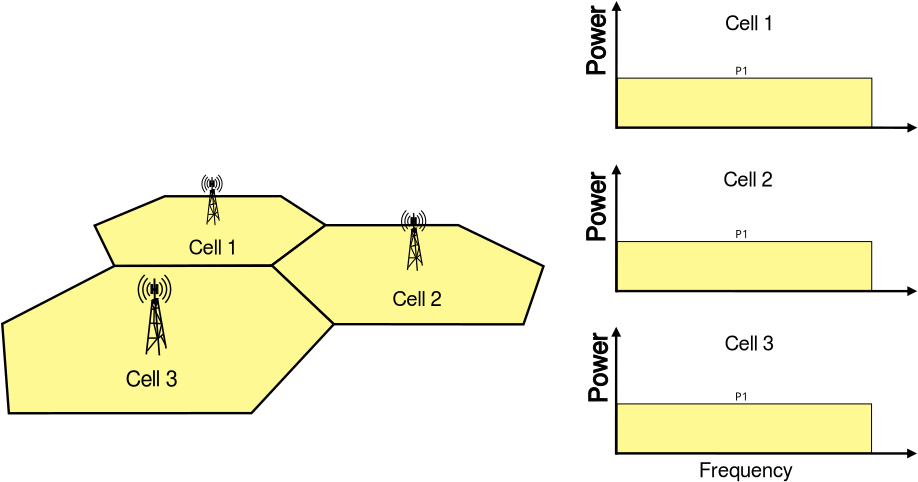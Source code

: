 <?xml version="1.0" encoding="UTF-8"?>
<dia:diagram xmlns:dia="http://www.lysator.liu.se/~alla/dia/">
  <dia:layer name="Background" visible="true" active="true">
    <dia:object type="Standard - Polygon" version="0" id="O0">
      <dia:attribute name="obj_pos">
        <dia:point val="14.871,20.615"/>
      </dia:attribute>
      <dia:attribute name="obj_bb">
        <dia:rectangle val="8.9,20.504;28.468,26.537"/>
      </dia:attribute>
      <dia:attribute name="poly_points">
        <dia:point val="14.871,20.615"/>
        <dia:point val="24.552,20.604"/>
        <dia:point val="28.293,23.025"/>
        <dia:point val="23.781,26.381"/>
        <dia:point val="10.687,26.436"/>
        <dia:point val="9.037,23.053"/>
      </dia:attribute>
      <dia:attribute name="line_width">
        <dia:real val="0.2"/>
      </dia:attribute>
      <dia:attribute name="inner_color">
        <dia:color val="#fff994"/>
      </dia:attribute>
      <dia:attribute name="show_background">
        <dia:boolean val="true"/>
      </dia:attribute>
    </dia:object>
    <dia:object type="Standard - Polygon" version="0" id="O1">
      <dia:attribute name="obj_pos">
        <dia:point val="28.264,23.024"/>
      </dia:attribute>
      <dia:attribute name="obj_bb">
        <dia:rectangle val="23.631,22.919;46.564,31.387"/>
      </dia:attribute>
      <dia:attribute name="poly_points">
        <dia:point val="28.264,23.024"/>
        <dia:point val="39.335,23.019"/>
        <dia:point val="46.44,26.442"/>
        <dia:point val="44.771,31.287"/>
        <dia:point val="28.961,31.272"/>
        <dia:point val="23.786,26.382"/>
      </dia:attribute>
      <dia:attribute name="line_width">
        <dia:real val="0.2"/>
      </dia:attribute>
      <dia:attribute name="inner_color">
        <dia:color val="#fff994"/>
      </dia:attribute>
      <dia:attribute name="show_background">
        <dia:boolean val="true"/>
      </dia:attribute>
    </dia:object>
    <dia:object type="Standard - Polygon" version="0" id="O2">
      <dia:attribute name="obj_pos">
        <dia:point val="10.697,26.413"/>
      </dia:attribute>
      <dia:attribute name="obj_bb">
        <dia:rectangle val="1.232,26.306;29.11,38.795"/>
      </dia:attribute>
      <dia:attribute name="poly_points">
        <dia:point val="10.697,26.413"/>
        <dia:point val="23.831,26.406"/>
        <dia:point val="28.969,31.275"/>
        <dia:point val="22.103,38.685"/>
        <dia:point val="1.887,38.695"/>
        <dia:point val="1.337,31.245"/>
      </dia:attribute>
      <dia:attribute name="line_width">
        <dia:real val="0.2"/>
      </dia:attribute>
      <dia:attribute name="inner_color">
        <dia:color val="#fff994"/>
      </dia:attribute>
      <dia:attribute name="show_background">
        <dia:boolean val="true"/>
      </dia:attribute>
    </dia:object>
    <dia:object type="Standard - Text" version="1" id="O3">
      <dia:attribute name="obj_pos">
        <dia:point val="11.633,36.443"/>
      </dia:attribute>
      <dia:attribute name="obj_bb">
        <dia:rectangle val="11.633,34.815;16.108,36.805"/>
      </dia:attribute>
      <dia:attribute name="text">
        <dia:composite type="text">
          <dia:attribute name="string">
            <dia:string>#Cell 3#</dia:string>
          </dia:attribute>
          <dia:attribute name="font">
            <dia:font family="FreeSans" style="0" name="Courier"/>
          </dia:attribute>
          <dia:attribute name="height">
            <dia:real val="2.258"/>
          </dia:attribute>
          <dia:attribute name="pos">
            <dia:point val="11.633,36.443"/>
          </dia:attribute>
          <dia:attribute name="color">
            <dia:color val="#000000"/>
          </dia:attribute>
          <dia:attribute name="alignment">
            <dia:enum val="0"/>
          </dia:attribute>
        </dia:composite>
      </dia:attribute>
      <dia:attribute name="valign">
        <dia:enum val="3"/>
      </dia:attribute>
    </dia:object>
    <dia:object type="Standard - Text" version="1" id="O4">
      <dia:attribute name="obj_pos">
        <dia:point val="16.872,25.473"/>
      </dia:attribute>
      <dia:attribute name="obj_bb">
        <dia:rectangle val="16.872,23.948;21.064,25.813"/>
      </dia:attribute>
      <dia:attribute name="text">
        <dia:composite type="text">
          <dia:attribute name="string">
            <dia:string>#Cell 1#</dia:string>
          </dia:attribute>
          <dia:attribute name="font">
            <dia:font family="FreeSans" style="0" name="Courier"/>
          </dia:attribute>
          <dia:attribute name="height">
            <dia:real val="2.117"/>
          </dia:attribute>
          <dia:attribute name="pos">
            <dia:point val="16.872,25.473"/>
          </dia:attribute>
          <dia:attribute name="color">
            <dia:color val="#000000"/>
          </dia:attribute>
          <dia:attribute name="alignment">
            <dia:enum val="0"/>
          </dia:attribute>
        </dia:composite>
      </dia:attribute>
      <dia:attribute name="valign">
        <dia:enum val="3"/>
      </dia:attribute>
    </dia:object>
    <dia:object type="Standard - Text" version="1" id="O5">
      <dia:attribute name="obj_pos">
        <dia:point val="33.863,29.766"/>
      </dia:attribute>
      <dia:attribute name="obj_bb">
        <dia:rectangle val="33.863,28.241;38.056,30.106"/>
      </dia:attribute>
      <dia:attribute name="text">
        <dia:composite type="text">
          <dia:attribute name="string">
            <dia:string>#Cell 2#</dia:string>
          </dia:attribute>
          <dia:attribute name="font">
            <dia:font family="FreeSans" style="0" name="Courier"/>
          </dia:attribute>
          <dia:attribute name="height">
            <dia:real val="2.117"/>
          </dia:attribute>
          <dia:attribute name="pos">
            <dia:point val="33.863,29.766"/>
          </dia:attribute>
          <dia:attribute name="color">
            <dia:color val="#000000"/>
          </dia:attribute>
          <dia:attribute name="alignment">
            <dia:enum val="0"/>
          </dia:attribute>
        </dia:composite>
      </dia:attribute>
      <dia:attribute name="valign">
        <dia:enum val="3"/>
      </dia:attribute>
    </dia:object>
    <dia:object type="Standard - Text" version="1" id="O6">
      <dia:attribute name="obj_pos">
        <dia:point val="61.578,6.77"/>
      </dia:attribute>
      <dia:attribute name="obj_bb">
        <dia:rectangle val="61.578,5.245;65.771,7.11"/>
      </dia:attribute>
      <dia:attribute name="text">
        <dia:composite type="text">
          <dia:attribute name="string">
            <dia:string>#Cell 1#</dia:string>
          </dia:attribute>
          <dia:attribute name="font">
            <dia:font family="FreeSans" style="0" name="Courier"/>
          </dia:attribute>
          <dia:attribute name="height">
            <dia:real val="2.117"/>
          </dia:attribute>
          <dia:attribute name="pos">
            <dia:point val="61.578,6.77"/>
          </dia:attribute>
          <dia:attribute name="color">
            <dia:color val="#000000"/>
          </dia:attribute>
          <dia:attribute name="alignment">
            <dia:enum val="0"/>
          </dia:attribute>
        </dia:composite>
      </dia:attribute>
      <dia:attribute name="valign">
        <dia:enum val="3"/>
      </dia:attribute>
    </dia:object>
    <dia:object type="Standard - Text" version="1" id="O7">
      <dia:attribute name="obj_pos">
        <dia:point val="61.439,19.791"/>
      </dia:attribute>
      <dia:attribute name="obj_bb">
        <dia:rectangle val="61.439,18.266;65.632,20.131"/>
      </dia:attribute>
      <dia:attribute name="text">
        <dia:composite type="text">
          <dia:attribute name="string">
            <dia:string>#Cell 2#</dia:string>
          </dia:attribute>
          <dia:attribute name="font">
            <dia:font family="FreeSans" style="0" name="Courier"/>
          </dia:attribute>
          <dia:attribute name="height">
            <dia:real val="2.117"/>
          </dia:attribute>
          <dia:attribute name="pos">
            <dia:point val="61.439,19.791"/>
          </dia:attribute>
          <dia:attribute name="color">
            <dia:color val="#000000"/>
          </dia:attribute>
          <dia:attribute name="alignment">
            <dia:enum val="0"/>
          </dia:attribute>
        </dia:composite>
      </dia:attribute>
      <dia:attribute name="valign">
        <dia:enum val="3"/>
      </dia:attribute>
    </dia:object>
    <dia:object type="Standard - Text" version="1" id="O8">
      <dia:attribute name="obj_pos">
        <dia:point val="61.553,33.467"/>
      </dia:attribute>
      <dia:attribute name="obj_bb">
        <dia:rectangle val="61.553,31.942;65.745,33.807"/>
      </dia:attribute>
      <dia:attribute name="text">
        <dia:composite type="text">
          <dia:attribute name="string">
            <dia:string>#Cell 3#</dia:string>
          </dia:attribute>
          <dia:attribute name="font">
            <dia:font family="FreeSans" style="0" name="Courier"/>
          </dia:attribute>
          <dia:attribute name="height">
            <dia:real val="2.117"/>
          </dia:attribute>
          <dia:attribute name="pos">
            <dia:point val="61.553,33.467"/>
          </dia:attribute>
          <dia:attribute name="color">
            <dia:color val="#000000"/>
          </dia:attribute>
          <dia:attribute name="alignment">
            <dia:enum val="0"/>
          </dia:attribute>
        </dia:composite>
      </dia:attribute>
      <dia:attribute name="valign">
        <dia:enum val="3"/>
      </dia:attribute>
    </dia:object>
    <dia:object type="Standard - Text" version="1" id="O9">
      <dia:attribute name="obj_pos">
        <dia:point val="59.39,44.033"/>
      </dia:attribute>
      <dia:attribute name="obj_bb">
        <dia:rectangle val="59.39,42.508;67.207,44.373"/>
      </dia:attribute>
      <dia:attribute name="text">
        <dia:composite type="text">
          <dia:attribute name="string">
            <dia:string>#Frequency#</dia:string>
          </dia:attribute>
          <dia:attribute name="font">
            <dia:font family="FreeSans" style="0" name="Courier"/>
          </dia:attribute>
          <dia:attribute name="height">
            <dia:real val="2.117"/>
          </dia:attribute>
          <dia:attribute name="pos">
            <dia:point val="59.39,44.033"/>
          </dia:attribute>
          <dia:attribute name="color">
            <dia:color val="#000000"/>
          </dia:attribute>
          <dia:attribute name="alignment">
            <dia:enum val="0"/>
          </dia:attribute>
        </dia:composite>
      </dia:attribute>
      <dia:attribute name="valign">
        <dia:enum val="3"/>
      </dia:attribute>
    </dia:object>
    <dia:object type="Standard - Line" version="0" id="O10">
      <dia:attribute name="obj_pos">
        <dia:point val="52.47,42.042"/>
      </dia:attribute>
      <dia:attribute name="obj_bb">
        <dia:rectangle val="52.37,41.634;77.668,42.458"/>
      </dia:attribute>
      <dia:attribute name="conn_endpoints">
        <dia:point val="52.47,42.042"/>
        <dia:point val="77.444,42.046"/>
      </dia:attribute>
      <dia:attribute name="numcp">
        <dia:int val="1"/>
      </dia:attribute>
      <dia:attribute name="line_width">
        <dia:real val="0.2"/>
      </dia:attribute>
      <dia:attribute name="end_arrow">
        <dia:enum val="3"/>
      </dia:attribute>
      <dia:attribute name="end_arrow_length">
        <dia:real val="0.5"/>
      </dia:attribute>
      <dia:attribute name="end_arrow_width">
        <dia:real val="0.5"/>
      </dia:attribute>
    </dia:object>
    <dia:object type="Standard - Line" version="0" id="O11">
      <dia:attribute name="obj_pos">
        <dia:point val="52.49,42.144"/>
      </dia:attribute>
      <dia:attribute name="obj_bb">
        <dia:rectangle val="52.086,31.388;52.909,42.244"/>
      </dia:attribute>
      <dia:attribute name="conn_endpoints">
        <dia:point val="52.49,42.144"/>
        <dia:point val="52.498,31.611"/>
      </dia:attribute>
      <dia:attribute name="numcp">
        <dia:int val="1"/>
      </dia:attribute>
      <dia:attribute name="line_width">
        <dia:real val="0.2"/>
      </dia:attribute>
      <dia:attribute name="end_arrow">
        <dia:enum val="3"/>
      </dia:attribute>
      <dia:attribute name="end_arrow_length">
        <dia:real val="0.5"/>
      </dia:attribute>
      <dia:attribute name="end_arrow_width">
        <dia:real val="0.5"/>
      </dia:attribute>
    </dia:object>
    <dia:object type="Standard - Outline" version="0" id="O12">
      <dia:attribute name="obj_pos">
        <dia:point val="50.197,37.672"/>
      </dia:attribute>
      <dia:attribute name="obj_bb">
        <dia:rectangle val="50.197,32.046;51.697,37.672"/>
      </dia:attribute>
      <dia:attribute name="meta">
        <dia:composite type="dict"/>
      </dia:attribute>
      <dia:attribute name="name">
        <dia:string>#Power#</dia:string>
      </dia:attribute>
      <dia:attribute name="rotation">
        <dia:real val="90"/>
      </dia:attribute>
      <dia:attribute name="text_font">
        <dia:font family="FreeSans" style="0" name="Courier"/>
      </dia:attribute>
      <dia:attribute name="text_height">
        <dia:real val="2.117"/>
      </dia:attribute>
      <dia:attribute name="line_width">
        <dia:real val="0"/>
      </dia:attribute>
      <dia:attribute name="line_colour">
        <dia:color val="#000000"/>
      </dia:attribute>
      <dia:attribute name="fill_colour">
        <dia:color val="#000000"/>
      </dia:attribute>
      <dia:attribute name="show_background">
        <dia:boolean val="true"/>
      </dia:attribute>
    </dia:object>
    <dia:object type="Standard - Box" version="0" id="O13">
      <dia:attribute name="obj_pos">
        <dia:point val="52.575,37.916"/>
      </dia:attribute>
      <dia:attribute name="obj_bb">
        <dia:rectangle val="52.55,37.891;73.803,42.007"/>
      </dia:attribute>
      <dia:attribute name="elem_corner">
        <dia:point val="52.575,37.916"/>
      </dia:attribute>
      <dia:attribute name="elem_width">
        <dia:real val="21.203"/>
      </dia:attribute>
      <dia:attribute name="elem_height">
        <dia:real val="4.067"/>
      </dia:attribute>
      <dia:attribute name="border_width">
        <dia:real val="0.05"/>
      </dia:attribute>
      <dia:attribute name="inner_color">
        <dia:color val="#fff994"/>
      </dia:attribute>
      <dia:attribute name="show_background">
        <dia:boolean val="true"/>
      </dia:attribute>
    </dia:object>
    <dia:object type="Standard - Text" version="1" id="O14">
      <dia:attribute name="obj_pos">
        <dia:point val="62.395,37.623"/>
      </dia:attribute>
      <dia:attribute name="obj_bb">
        <dia:rectangle val="62.395,36.783;63.515,37.838"/>
      </dia:attribute>
      <dia:attribute name="text">
        <dia:composite type="text">
          <dia:attribute name="string">
            <dia:string>#P1#</dia:string>
          </dia:attribute>
          <dia:attribute name="font">
            <dia:font family="sans" style="0" name="Helvetica"/>
          </dia:attribute>
          <dia:attribute name="height">
            <dia:real val="1.129"/>
          </dia:attribute>
          <dia:attribute name="pos">
            <dia:point val="62.395,37.623"/>
          </dia:attribute>
          <dia:attribute name="color">
            <dia:color val="#000000"/>
          </dia:attribute>
          <dia:attribute name="alignment">
            <dia:enum val="0"/>
          </dia:attribute>
        </dia:composite>
      </dia:attribute>
      <dia:attribute name="valign">
        <dia:enum val="3"/>
      </dia:attribute>
    </dia:object>
    <dia:object type="Standard - Line" version="0" id="O15">
      <dia:attribute name="obj_pos">
        <dia:point val="52.485,28.514"/>
      </dia:attribute>
      <dia:attribute name="obj_bb">
        <dia:rectangle val="52.385,28.106;77.683,28.93"/>
      </dia:attribute>
      <dia:attribute name="conn_endpoints">
        <dia:point val="52.485,28.514"/>
        <dia:point val="77.46,28.518"/>
      </dia:attribute>
      <dia:attribute name="numcp">
        <dia:int val="1"/>
      </dia:attribute>
      <dia:attribute name="line_width">
        <dia:real val="0.2"/>
      </dia:attribute>
      <dia:attribute name="end_arrow">
        <dia:enum val="3"/>
      </dia:attribute>
      <dia:attribute name="end_arrow_length">
        <dia:real val="0.5"/>
      </dia:attribute>
      <dia:attribute name="end_arrow_width">
        <dia:real val="0.5"/>
      </dia:attribute>
    </dia:object>
    <dia:object type="Standard - Line" version="0" id="O16">
      <dia:attribute name="obj_pos">
        <dia:point val="52.505,28.616"/>
      </dia:attribute>
      <dia:attribute name="obj_bb">
        <dia:rectangle val="52.101,17.859;52.925,28.716"/>
      </dia:attribute>
      <dia:attribute name="conn_endpoints">
        <dia:point val="52.505,28.616"/>
        <dia:point val="52.514,18.083"/>
      </dia:attribute>
      <dia:attribute name="numcp">
        <dia:int val="1"/>
      </dia:attribute>
      <dia:attribute name="line_width">
        <dia:real val="0.2"/>
      </dia:attribute>
      <dia:attribute name="end_arrow">
        <dia:enum val="3"/>
      </dia:attribute>
      <dia:attribute name="end_arrow_length">
        <dia:real val="0.5"/>
      </dia:attribute>
      <dia:attribute name="end_arrow_width">
        <dia:real val="0.5"/>
      </dia:attribute>
    </dia:object>
    <dia:object type="Standard - Box" version="0" id="O17">
      <dia:attribute name="obj_pos">
        <dia:point val="52.59,24.388"/>
      </dia:attribute>
      <dia:attribute name="obj_bb">
        <dia:rectangle val="52.565,24.363;73.819,28.479"/>
      </dia:attribute>
      <dia:attribute name="elem_corner">
        <dia:point val="52.59,24.388"/>
      </dia:attribute>
      <dia:attribute name="elem_width">
        <dia:real val="21.203"/>
      </dia:attribute>
      <dia:attribute name="elem_height">
        <dia:real val="4.067"/>
      </dia:attribute>
      <dia:attribute name="border_width">
        <dia:real val="0.05"/>
      </dia:attribute>
      <dia:attribute name="inner_color">
        <dia:color val="#fff994"/>
      </dia:attribute>
      <dia:attribute name="show_background">
        <dia:boolean val="true"/>
      </dia:attribute>
    </dia:object>
    <dia:object type="Standard - Text" version="1" id="O18">
      <dia:attribute name="obj_pos">
        <dia:point val="62.41,24.095"/>
      </dia:attribute>
      <dia:attribute name="obj_bb">
        <dia:rectangle val="62.41,23.255;63.53,24.31"/>
      </dia:attribute>
      <dia:attribute name="text">
        <dia:composite type="text">
          <dia:attribute name="string">
            <dia:string>#P1#</dia:string>
          </dia:attribute>
          <dia:attribute name="font">
            <dia:font family="sans" style="0" name="Helvetica"/>
          </dia:attribute>
          <dia:attribute name="height">
            <dia:real val="1.129"/>
          </dia:attribute>
          <dia:attribute name="pos">
            <dia:point val="62.41,24.095"/>
          </dia:attribute>
          <dia:attribute name="color">
            <dia:color val="#000000"/>
          </dia:attribute>
          <dia:attribute name="alignment">
            <dia:enum val="0"/>
          </dia:attribute>
        </dia:composite>
      </dia:attribute>
      <dia:attribute name="valign">
        <dia:enum val="3"/>
      </dia:attribute>
    </dia:object>
    <dia:object type="Standard - Line" version="0" id="O19">
      <dia:attribute name="obj_pos">
        <dia:point val="52.496,14.895"/>
      </dia:attribute>
      <dia:attribute name="obj_bb">
        <dia:rectangle val="52.396,14.487;77.694,15.31"/>
      </dia:attribute>
      <dia:attribute name="conn_endpoints">
        <dia:point val="52.496,14.895"/>
        <dia:point val="77.47,14.899"/>
      </dia:attribute>
      <dia:attribute name="numcp">
        <dia:int val="1"/>
      </dia:attribute>
      <dia:attribute name="line_width">
        <dia:real val="0.2"/>
      </dia:attribute>
      <dia:attribute name="end_arrow">
        <dia:enum val="3"/>
      </dia:attribute>
      <dia:attribute name="end_arrow_length">
        <dia:real val="0.5"/>
      </dia:attribute>
      <dia:attribute name="end_arrow_width">
        <dia:real val="0.5"/>
      </dia:attribute>
    </dia:object>
    <dia:object type="Standard - Line" version="0" id="O20">
      <dia:attribute name="obj_pos">
        <dia:point val="52.516,14.997"/>
      </dia:attribute>
      <dia:attribute name="obj_bb">
        <dia:rectangle val="52.112,4.24;52.935,15.097"/>
      </dia:attribute>
      <dia:attribute name="conn_endpoints">
        <dia:point val="52.516,14.997"/>
        <dia:point val="52.524,4.464"/>
      </dia:attribute>
      <dia:attribute name="numcp">
        <dia:int val="1"/>
      </dia:attribute>
      <dia:attribute name="line_width">
        <dia:real val="0.2"/>
      </dia:attribute>
      <dia:attribute name="end_arrow">
        <dia:enum val="3"/>
      </dia:attribute>
      <dia:attribute name="end_arrow_length">
        <dia:real val="0.5"/>
      </dia:attribute>
      <dia:attribute name="end_arrow_width">
        <dia:real val="0.5"/>
      </dia:attribute>
    </dia:object>
    <dia:object type="Standard - Box" version="0" id="O21">
      <dia:attribute name="obj_pos">
        <dia:point val="52.601,10.768"/>
      </dia:attribute>
      <dia:attribute name="obj_bb">
        <dia:rectangle val="52.576,10.743;73.829,14.86"/>
      </dia:attribute>
      <dia:attribute name="elem_corner">
        <dia:point val="52.601,10.768"/>
      </dia:attribute>
      <dia:attribute name="elem_width">
        <dia:real val="21.203"/>
      </dia:attribute>
      <dia:attribute name="elem_height">
        <dia:real val="4.067"/>
      </dia:attribute>
      <dia:attribute name="border_width">
        <dia:real val="0.05"/>
      </dia:attribute>
      <dia:attribute name="inner_color">
        <dia:color val="#fff994"/>
      </dia:attribute>
      <dia:attribute name="show_background">
        <dia:boolean val="true"/>
      </dia:attribute>
    </dia:object>
    <dia:object type="Standard - Text" version="1" id="O22">
      <dia:attribute name="obj_pos">
        <dia:point val="62.421,10.476"/>
      </dia:attribute>
      <dia:attribute name="obj_bb">
        <dia:rectangle val="62.421,9.636;63.541,10.691"/>
      </dia:attribute>
      <dia:attribute name="text">
        <dia:composite type="text">
          <dia:attribute name="string">
            <dia:string>#P1#</dia:string>
          </dia:attribute>
          <dia:attribute name="font">
            <dia:font family="sans" style="0" name="Helvetica"/>
          </dia:attribute>
          <dia:attribute name="height">
            <dia:real val="1.129"/>
          </dia:attribute>
          <dia:attribute name="pos">
            <dia:point val="62.421,10.476"/>
          </dia:attribute>
          <dia:attribute name="color">
            <dia:color val="#000000"/>
          </dia:attribute>
          <dia:attribute name="alignment">
            <dia:enum val="0"/>
          </dia:attribute>
        </dia:composite>
      </dia:attribute>
      <dia:attribute name="valign">
        <dia:enum val="3"/>
      </dia:attribute>
    </dia:object>
    <dia:object type="Standard - Outline" version="0" id="O23">
      <dia:attribute name="obj_pos">
        <dia:point val="50.023,24.262"/>
      </dia:attribute>
      <dia:attribute name="obj_bb">
        <dia:rectangle val="50.023,18.636;51.523,24.262"/>
      </dia:attribute>
      <dia:attribute name="meta">
        <dia:composite type="dict"/>
      </dia:attribute>
      <dia:attribute name="name">
        <dia:string>#Power#</dia:string>
      </dia:attribute>
      <dia:attribute name="rotation">
        <dia:real val="90"/>
      </dia:attribute>
      <dia:attribute name="text_font">
        <dia:font family="FreeSans" style="0" name="Courier"/>
      </dia:attribute>
      <dia:attribute name="text_height">
        <dia:real val="2.117"/>
      </dia:attribute>
      <dia:attribute name="line_width">
        <dia:real val="0"/>
      </dia:attribute>
      <dia:attribute name="line_colour">
        <dia:color val="#000000"/>
      </dia:attribute>
      <dia:attribute name="fill_colour">
        <dia:color val="#000000"/>
      </dia:attribute>
      <dia:attribute name="show_background">
        <dia:boolean val="true"/>
      </dia:attribute>
    </dia:object>
    <dia:object type="Standard - Outline" version="0" id="O24">
      <dia:attribute name="obj_pos">
        <dia:point val="50.023,10.412"/>
      </dia:attribute>
      <dia:attribute name="obj_bb">
        <dia:rectangle val="50.023,4.787;51.523,10.412"/>
      </dia:attribute>
      <dia:attribute name="meta">
        <dia:composite type="dict"/>
      </dia:attribute>
      <dia:attribute name="name">
        <dia:string>#Power#</dia:string>
      </dia:attribute>
      <dia:attribute name="rotation">
        <dia:real val="90"/>
      </dia:attribute>
      <dia:attribute name="text_font">
        <dia:font family="FreeSans" style="0" name="Courier"/>
      </dia:attribute>
      <dia:attribute name="text_height">
        <dia:real val="2.117"/>
      </dia:attribute>
      <dia:attribute name="line_width">
        <dia:real val="0"/>
      </dia:attribute>
      <dia:attribute name="line_colour">
        <dia:color val="#000000"/>
      </dia:attribute>
      <dia:attribute name="fill_colour">
        <dia:color val="#000000"/>
      </dia:attribute>
      <dia:attribute name="show_background">
        <dia:boolean val="true"/>
      </dia:attribute>
    </dia:object>
    <dia:group>
      <dia:object type="Standard - Arc" version="0" id="O25">
        <dia:attribute name="obj_pos">
          <dia:point val="13.682,27.8"/>
        </dia:attribute>
        <dia:attribute name="obj_bb">
          <dia:rectangle val="13.347,27.738;13.745,28.986"/>
        </dia:attribute>
        <dia:attribute name="conn_endpoints">
          <dia:point val="13.682,27.8"/>
          <dia:point val="13.636,28.924"/>
        </dia:attribute>
        <dia:attribute name="curve_distance">
          <dia:real val="0.252"/>
        </dia:attribute>
        <dia:attribute name="line_width">
          <dia:real val="0.12"/>
        </dia:attribute>
      </dia:object>
      <dia:object type="Standard - Arc" version="0" id="O26">
        <dia:attribute name="obj_pos">
          <dia:point val="13.457,27.434"/>
        </dia:attribute>
        <dia:attribute name="obj_bb">
          <dia:rectangle val="12.993,27.371;13.52,29.292"/>
        </dia:attribute>
        <dia:attribute name="conn_endpoints">
          <dia:point val="13.457,27.434"/>
          <dia:point val="13.362,29.229"/>
        </dia:attribute>
        <dia:attribute name="curve_distance">
          <dia:real val="0.355"/>
        </dia:attribute>
        <dia:attribute name="line_width">
          <dia:real val="0.12"/>
        </dia:attribute>
      </dia:object>
      <dia:object type="Standard - Arc" version="0" id="O27">
        <dia:attribute name="obj_pos">
          <dia:point val="13.212,27.169"/>
        </dia:attribute>
        <dia:attribute name="obj_bb">
          <dia:rectangle val="12.62,27.106;13.275,29.562"/>
        </dia:attribute>
        <dia:attribute name="conn_endpoints">
          <dia:point val="13.212,27.169"/>
          <dia:point val="13.097,29.499"/>
        </dia:attribute>
        <dia:attribute name="curve_distance">
          <dia:real val="0.473"/>
        </dia:attribute>
        <dia:attribute name="line_width">
          <dia:real val="0.12"/>
        </dia:attribute>
      </dia:object>
      <dia:object type="Standard - Arc" version="0" id="O28">
        <dia:attribute name="obj_pos">
          <dia:point val="14.424,28.938"/>
        </dia:attribute>
        <dia:attribute name="obj_bb">
          <dia:rectangle val="14.363,27.721;14.733,28.998"/>
        </dia:attribute>
        <dia:attribute name="conn_endpoints">
          <dia:point val="14.424,28.938"/>
          <dia:point val="14.432,27.782"/>
        </dia:attribute>
        <dia:attribute name="curve_distance">
          <dia:real val="0.245"/>
        </dia:attribute>
        <dia:attribute name="line_width">
          <dia:real val="0.12"/>
        </dia:attribute>
      </dia:object>
      <dia:object type="Standard - Arc" version="0" id="O29">
        <dia:attribute name="obj_pos">
          <dia:point val="14.678,29.207"/>
        </dia:attribute>
        <dia:attribute name="obj_bb">
          <dia:rectangle val="14.549,27.388;15.092,29.27"/>
        </dia:attribute>
        <dia:attribute name="conn_endpoints">
          <dia:point val="14.678,29.207"/>
          <dia:point val="14.611,27.45"/>
        </dia:attribute>
        <dia:attribute name="curve_distance">
          <dia:real val="0.387"/>
        </dia:attribute>
        <dia:attribute name="line_width">
          <dia:real val="0.12"/>
        </dia:attribute>
      </dia:object>
      <dia:object type="Standard - Arc" version="0" id="O30">
        <dia:attribute name="obj_pos">
          <dia:point val="14.917,29.49"/>
        </dia:attribute>
        <dia:attribute name="obj_bb">
          <dia:rectangle val="14.795,27.113;15.429,29.551"/>
        </dia:attribute>
        <dia:attribute name="conn_endpoints">
          <dia:point val="14.917,29.49"/>
          <dia:point val="14.857,27.175"/>
        </dia:attribute>
        <dia:attribute name="curve_distance">
          <dia:real val="0.482"/>
        </dia:attribute>
        <dia:attribute name="line_width">
          <dia:real val="0.12"/>
        </dia:attribute>
      </dia:object>
      <dia:object type="Standard - Line" version="0" id="O31">
        <dia:attribute name="obj_pos">
          <dia:point val="13.339,33.789"/>
        </dia:attribute>
        <dia:attribute name="obj_bb">
          <dia:rectangle val="13.261,29.208;13.918,33.867"/>
        </dia:attribute>
        <dia:attribute name="conn_endpoints">
          <dia:point val="13.339,33.789"/>
          <dia:point val="13.84,29.285"/>
        </dia:attribute>
        <dia:attribute name="numcp">
          <dia:int val="1"/>
        </dia:attribute>
        <dia:attribute name="line_width">
          <dia:real val="0.14"/>
        </dia:attribute>
        <dia:connections>
          <dia:connection handle="1" to="O41" connection="0"/>
        </dia:connections>
      </dia:object>
      <dia:object type="Standard - Line" version="0" id="O32">
        <dia:attribute name="obj_pos">
          <dia:point val="14.432,33.878"/>
        </dia:attribute>
        <dia:attribute name="obj_bb">
          <dia:rectangle val="13.992,29.194;14.507,33.953"/>
        </dia:attribute>
        <dia:attribute name="conn_endpoints">
          <dia:point val="14.432,33.878"/>
          <dia:point val="14.068,29.269"/>
        </dia:attribute>
        <dia:attribute name="numcp">
          <dia:int val="1"/>
        </dia:attribute>
        <dia:attribute name="line_width">
          <dia:real val="0.14"/>
        </dia:attribute>
        <dia:connections>
          <dia:connection handle="1" to="O40" connection="0"/>
        </dia:connections>
      </dia:object>
      <dia:object type="Standard - Line" version="0" id="O33">
        <dia:attribute name="obj_pos">
          <dia:point val="14.992,33.295"/>
        </dia:attribute>
        <dia:attribute name="obj_bb">
          <dia:rectangle val="14.187,29.084;15.073,33.376"/>
        </dia:attribute>
        <dia:attribute name="conn_endpoints">
          <dia:point val="14.992,33.295"/>
          <dia:point val="14.268,29.165"/>
        </dia:attribute>
        <dia:attribute name="numcp">
          <dia:int val="1"/>
        </dia:attribute>
        <dia:attribute name="line_width">
          <dia:real val="0.14"/>
        </dia:attribute>
        <dia:connections>
          <dia:connection handle="1" to="O42" connection="2"/>
        </dia:connections>
      </dia:object>
      <dia:object type="Standard - Line" version="0" id="O34">
        <dia:attribute name="obj_pos">
          <dia:point val="13.642,31.187"/>
        </dia:attribute>
        <dia:attribute name="obj_bb">
          <dia:rectangle val="13.579,31.124;14.363,31.278"/>
        </dia:attribute>
        <dia:attribute name="conn_endpoints">
          <dia:point val="13.642,31.187"/>
          <dia:point val="14.301,31.215"/>
        </dia:attribute>
        <dia:attribute name="numcp">
          <dia:int val="1"/>
        </dia:attribute>
        <dia:attribute name="line_width">
          <dia:real val="0.12"/>
        </dia:attribute>
        <dia:connections>
          <dia:connection handle="1" to="O38" connection="0"/>
        </dia:connections>
      </dia:object>
      <dia:object type="Standard - Line" version="0" id="O35">
        <dia:attribute name="obj_pos">
          <dia:point val="13.793,30.043"/>
        </dia:attribute>
        <dia:attribute name="obj_bb">
          <dia:rectangle val="13.72,29.864;14.281,30.116"/>
        </dia:attribute>
        <dia:attribute name="conn_endpoints">
          <dia:point val="13.793,30.043"/>
          <dia:point val="14.208,29.937"/>
        </dia:attribute>
        <dia:attribute name="numcp">
          <dia:int val="1"/>
        </dia:attribute>
        <dia:attribute name="line_width">
          <dia:real val="0.12"/>
        </dia:attribute>
        <dia:connections>
          <dia:connection handle="1" to="O39" connection="0"/>
        </dia:connections>
      </dia:object>
      <dia:object type="Standard - Line" version="0" id="O36">
        <dia:attribute name="obj_pos">
          <dia:point val="13.507,32.431"/>
        </dia:attribute>
        <dia:attribute name="obj_bb">
          <dia:rectangle val="13.447,32.37;14.306,32.491"/>
        </dia:attribute>
        <dia:attribute name="conn_endpoints">
          <dia:point val="13.507,32.431"/>
          <dia:point val="14.245,32.43"/>
        </dia:attribute>
        <dia:attribute name="numcp">
          <dia:int val="1"/>
        </dia:attribute>
        <dia:attribute name="line_width">
          <dia:real val="0.12"/>
        </dia:attribute>
      </dia:object>
      <dia:object type="Standard - Line" version="0" id="O37">
        <dia:attribute name="obj_pos">
          <dia:point val="14.314,32.465"/>
        </dia:attribute>
        <dia:attribute name="obj_bb">
          <dia:rectangle val="14.229,31.985;14.886,32.549"/>
        </dia:attribute>
        <dia:attribute name="conn_endpoints">
          <dia:point val="14.314,32.465"/>
          <dia:point val="14.802,32.07"/>
        </dia:attribute>
        <dia:attribute name="numcp">
          <dia:int val="1"/>
        </dia:attribute>
        <dia:attribute name="line_width">
          <dia:real val="0.12"/>
        </dia:attribute>
      </dia:object>
      <dia:object type="Standard - Line" version="0" id="O38">
        <dia:attribute name="obj_pos">
          <dia:point val="13.971,31.201"/>
        </dia:attribute>
        <dia:attribute name="obj_bb">
          <dia:rectangle val="13.909,31.138;14.693,31.292"/>
        </dia:attribute>
        <dia:attribute name="conn_endpoints">
          <dia:point val="13.971,31.201"/>
          <dia:point val="14.63,31.23"/>
        </dia:attribute>
        <dia:attribute name="numcp">
          <dia:int val="1"/>
        </dia:attribute>
        <dia:attribute name="line_width">
          <dia:real val="0.12"/>
        </dia:attribute>
        <dia:connections>
          <dia:connection handle="0" to="O34" connection="0"/>
          <dia:connection handle="1" to="O33" connection="0"/>
        </dia:connections>
      </dia:object>
      <dia:object type="Standard - Line" version="0" id="O39">
        <dia:attribute name="obj_pos">
          <dia:point val="14.0,29.99"/>
        </dia:attribute>
        <dia:attribute name="obj_bb">
          <dia:rectangle val="13.927,29.81;14.488,30.063"/>
        </dia:attribute>
        <dia:attribute name="conn_endpoints">
          <dia:point val="14.0,29.99"/>
          <dia:point val="14.415,29.883"/>
        </dia:attribute>
        <dia:attribute name="numcp">
          <dia:int val="1"/>
        </dia:attribute>
        <dia:attribute name="line_width">
          <dia:real val="0.12"/>
        </dia:attribute>
        <dia:connections>
          <dia:connection handle="0" to="O35" connection="0"/>
        </dia:connections>
      </dia:object>
      <dia:object type="Standard - Polygon" version="0" id="O40">
        <dia:attribute name="obj_pos">
          <dia:point val="14.068,29.269"/>
        </dia:attribute>
        <dia:attribute name="obj_bb">
          <dia:rectangle val="13.75,29.103;14.366,29.293"/>
        </dia:attribute>
        <dia:attribute name="poly_points">
          <dia:point val="14.068,29.269"/>
          <dia:point val="14.297,29.133"/>
          <dia:point val="14.045,29.123"/>
          <dia:point val="13.818,29.272"/>
        </dia:attribute>
        <dia:attribute name="line_width">
          <dia:real val="0.04"/>
        </dia:attribute>
        <dia:attribute name="inner_color">
          <dia:color val="#000000"/>
        </dia:attribute>
        <dia:attribute name="show_background">
          <dia:boolean val="true"/>
        </dia:attribute>
      </dia:object>
      <dia:object type="Standard - Polygon" version="0" id="O41">
        <dia:attribute name="obj_pos">
          <dia:point val="13.84,29.285"/>
        </dia:attribute>
        <dia:attribute name="obj_bb">
          <dia:rectangle val="13.779,29.265;14.119,29.594"/>
        </dia:attribute>
        <dia:attribute name="poly_points">
          <dia:point val="13.84,29.285"/>
          <dia:point val="14.061,29.285"/>
          <dia:point val="14.097,29.574"/>
          <dia:point val="13.802,29.574"/>
        </dia:attribute>
        <dia:attribute name="line_width">
          <dia:real val="0.04"/>
        </dia:attribute>
        <dia:attribute name="inner_color">
          <dia:color val="#000000"/>
        </dia:attribute>
        <dia:attribute name="show_background">
          <dia:boolean val="true"/>
        </dia:attribute>
      </dia:object>
      <dia:object type="Standard - Polygon" version="0" id="O42">
        <dia:attribute name="obj_pos">
          <dia:point val="14.084,29.282"/>
        </dia:attribute>
        <dia:attribute name="obj_bb">
          <dia:rectangle val="14.062,29.132;14.336,29.599"/>
        </dia:attribute>
        <dia:attribute name="poly_points">
          <dia:point val="14.084,29.282"/>
          <dia:point val="14.268,29.165"/>
          <dia:point val="14.314,29.457"/>
          <dia:point val="14.129,29.567"/>
        </dia:attribute>
        <dia:attribute name="line_width">
          <dia:real val="0.04"/>
        </dia:attribute>
        <dia:attribute name="inner_color">
          <dia:color val="#000000"/>
        </dia:attribute>
        <dia:attribute name="show_background">
          <dia:boolean val="true"/>
        </dia:attribute>
      </dia:object>
      <dia:object type="Standard - Line" version="0" id="O43">
        <dia:attribute name="obj_pos">
          <dia:point val="13.802,29.574"/>
        </dia:attribute>
        <dia:attribute name="obj_bb">
          <dia:rectangle val="13.722,29.494;14.08,30.07"/>
        </dia:attribute>
        <dia:attribute name="conn_endpoints">
          <dia:point val="13.802,29.574"/>
          <dia:point val="14.0,29.99"/>
        </dia:attribute>
        <dia:attribute name="numcp">
          <dia:int val="1"/>
        </dia:attribute>
        <dia:attribute name="line_width">
          <dia:real val="0.12"/>
        </dia:attribute>
        <dia:connections>
          <dia:connection handle="0" to="O41" connection="6"/>
          <dia:connection handle="1" to="O35" connection="0"/>
        </dia:connections>
      </dia:object>
      <dia:object type="Standard - Line" version="0" id="O44">
        <dia:attribute name="obj_pos">
          <dia:point val="14.314,29.457"/>
        </dia:attribute>
        <dia:attribute name="obj_bb">
          <dia:rectangle val="13.918,29.375;14.396,30.072"/>
        </dia:attribute>
        <dia:attribute name="conn_endpoints">
          <dia:point val="14.314,29.457"/>
          <dia:point val="14.0,29.99"/>
        </dia:attribute>
        <dia:attribute name="numcp">
          <dia:int val="1"/>
        </dia:attribute>
        <dia:attribute name="line_width">
          <dia:real val="0.12"/>
        </dia:attribute>
        <dia:connections>
          <dia:connection handle="0" to="O42" connection="4"/>
          <dia:connection handle="1" to="O35" connection="0"/>
        </dia:connections>
      </dia:object>
      <dia:object type="Standard - Line" version="0" id="O45">
        <dia:attribute name="obj_pos">
          <dia:point val="13.971,31.201"/>
        </dia:attribute>
        <dia:attribute name="obj_bb">
          <dia:rectangle val="13.91,29.928;14.062,31.262"/>
        </dia:attribute>
        <dia:attribute name="conn_endpoints">
          <dia:point val="13.971,31.201"/>
          <dia:point val="14.0,29.99"/>
        </dia:attribute>
        <dia:attribute name="numcp">
          <dia:int val="1"/>
        </dia:attribute>
        <dia:attribute name="line_width">
          <dia:real val="0.12"/>
        </dia:attribute>
        <dia:connections>
          <dia:connection handle="0" to="O34" connection="0"/>
          <dia:connection handle="1" to="O35" connection="0"/>
        </dia:connections>
      </dia:object>
      <dia:object type="Standard - Line" version="0" id="O46">
        <dia:attribute name="obj_pos">
          <dia:point val="14.63,31.23"/>
        </dia:attribute>
        <dia:attribute name="obj_bb">
          <dia:rectangle val="13.919,29.909;14.711,31.311"/>
        </dia:attribute>
        <dia:attribute name="conn_endpoints">
          <dia:point val="14.63,31.23"/>
          <dia:point val="14.0,29.99"/>
        </dia:attribute>
        <dia:attribute name="numcp">
          <dia:int val="1"/>
        </dia:attribute>
        <dia:attribute name="line_width">
          <dia:real val="0.12"/>
        </dia:attribute>
        <dia:connections>
          <dia:connection handle="0" to="O33" connection="0"/>
          <dia:connection handle="1" to="O35" connection="0"/>
        </dia:connections>
      </dia:object>
      <dia:object type="Standard - Line" version="0" id="O47">
        <dia:attribute name="obj_pos">
          <dia:point val="14.258,32.415"/>
        </dia:attribute>
        <dia:attribute name="obj_bb">
          <dia:rectangle val="13.899,31.129;14.331,32.487"/>
        </dia:attribute>
        <dia:attribute name="conn_endpoints">
          <dia:point val="14.258,32.415"/>
          <dia:point val="13.971,31.201"/>
        </dia:attribute>
        <dia:attribute name="numcp">
          <dia:int val="1"/>
        </dia:attribute>
        <dia:attribute name="line_width">
          <dia:real val="0.12"/>
        </dia:attribute>
        <dia:connections>
          <dia:connection handle="1" to="O34" connection="0"/>
        </dia:connections>
      </dia:object>
      <dia:object type="Standard - Line" version="0" id="O48">
        <dia:attribute name="obj_pos">
          <dia:point val="14.349,32.421"/>
        </dia:attribute>
        <dia:attribute name="obj_bb">
          <dia:rectangle val="14.277,31.158;14.703,32.494"/>
        </dia:attribute>
        <dia:attribute name="conn_endpoints">
          <dia:point val="14.349,32.421"/>
          <dia:point val="14.63,31.23"/>
        </dia:attribute>
        <dia:attribute name="numcp">
          <dia:int val="1"/>
        </dia:attribute>
        <dia:attribute name="line_width">
          <dia:real val="0.12"/>
        </dia:attribute>
        <dia:connections>
          <dia:connection handle="1" to="O33" connection="0"/>
        </dia:connections>
      </dia:object>
      <dia:object type="Standard - Line" version="0" id="O49">
        <dia:attribute name="obj_pos">
          <dia:point val="14.952,33.008"/>
        </dia:attribute>
        <dia:attribute name="obj_bb">
          <dia:rectangle val="14.477,32.186;15.034,33.089"/>
        </dia:attribute>
        <dia:attribute name="conn_endpoints">
          <dia:point val="14.952,33.008"/>
          <dia:point val="14.558,32.267"/>
        </dia:attribute>
        <dia:attribute name="numcp">
          <dia:int val="1"/>
        </dia:attribute>
        <dia:attribute name="line_width">
          <dia:real val="0.12"/>
        </dia:attribute>
        <dia:connections>
          <dia:connection handle="1" to="O37" connection="0"/>
        </dia:connections>
      </dia:object>
      <dia:object type="Standard - Line" version="0" id="O50">
        <dia:attribute name="obj_pos">
          <dia:point val="13.415,33.501"/>
        </dia:attribute>
        <dia:attribute name="obj_bb">
          <dia:rectangle val="13.331,32.34;14.375,33.585"/>
        </dia:attribute>
        <dia:attribute name="conn_endpoints">
          <dia:point val="13.415,33.501"/>
          <dia:point val="14.291,32.425"/>
        </dia:attribute>
        <dia:attribute name="numcp">
          <dia:int val="1"/>
        </dia:attribute>
        <dia:attribute name="line_width">
          <dia:real val="0.12"/>
        </dia:attribute>
      </dia:object>
      <dia:object type="Standard - Polygon" version="0" id="O51">
        <dia:attribute name="obj_pos">
          <dia:point val="13.729,27.969"/>
        </dia:attribute>
        <dia:attribute name="obj_bb">
          <dia:rectangle val="13.709,27.949;13.912,28.741"/>
        </dia:attribute>
        <dia:attribute name="poly_points">
          <dia:point val="13.729,27.969"/>
          <dia:point val="13.892,27.969"/>
          <dia:point val="13.892,28.721"/>
          <dia:point val="13.729,28.719"/>
        </dia:attribute>
        <dia:attribute name="line_width">
          <dia:real val="0.04"/>
        </dia:attribute>
        <dia:attribute name="inner_color">
          <dia:color val="#000000"/>
        </dia:attribute>
        <dia:attribute name="show_background">
          <dia:boolean val="true"/>
        </dia:attribute>
      </dia:object>
      <dia:object type="Standard - Polygon" version="0" id="O52">
        <dia:attribute name="obj_pos">
          <dia:point val="14.143,27.977"/>
        </dia:attribute>
        <dia:attribute name="obj_bb">
          <dia:rectangle val="14.123,27.957;14.326,28.749"/>
        </dia:attribute>
        <dia:attribute name="poly_points">
          <dia:point val="14.143,27.977"/>
          <dia:point val="14.306,27.977"/>
          <dia:point val="14.306,28.729"/>
          <dia:point val="14.143,28.727"/>
        </dia:attribute>
        <dia:attribute name="line_width">
          <dia:real val="0.04"/>
        </dia:attribute>
        <dia:attribute name="inner_color">
          <dia:color val="#000000"/>
        </dia:attribute>
        <dia:attribute name="show_background">
          <dia:boolean val="true"/>
        </dia:attribute>
      </dia:object>
      <dia:object type="Standard - Polygon" version="0" id="O53">
        <dia:attribute name="obj_pos">
          <dia:point val="13.892,28.321"/>
        </dia:attribute>
        <dia:attribute name="obj_bb">
          <dia:rectangle val="13.871,28.298;14.164,28.469"/>
        </dia:attribute>
        <dia:attribute name="poly_points">
          <dia:point val="13.892,28.321"/>
          <dia:point val="14.144,28.319"/>
          <dia:point val="14.142,28.449"/>
          <dia:point val="13.894,28.446"/>
        </dia:attribute>
        <dia:attribute name="line_width">
          <dia:real val="0.04"/>
        </dia:attribute>
        <dia:attribute name="inner_color">
          <dia:color val="#000000"/>
        </dia:attribute>
        <dia:attribute name="show_background">
          <dia:boolean val="true"/>
        </dia:attribute>
      </dia:object>
      <dia:object type="Standard - Line" version="0" id="O54">
        <dia:attribute name="obj_pos">
          <dia:point val="14.045,29.123"/>
        </dia:attribute>
        <dia:attribute name="obj_bb">
          <dia:rectangle val="13.94,27.381;14.126,29.204"/>
        </dia:attribute>
        <dia:attribute name="conn_endpoints">
          <dia:point val="14.045,29.123"/>
          <dia:point val="14.021,27.462"/>
        </dia:attribute>
        <dia:attribute name="numcp">
          <dia:int val="1"/>
        </dia:attribute>
        <dia:attribute name="line_width">
          <dia:real val="0.16"/>
        </dia:attribute>
        <dia:connections>
          <dia:connection handle="0" to="O40" connection="4"/>
        </dia:connections>
      </dia:object>
    </dia:group>
    <dia:group>
      <dia:object type="Standard - Arc" version="0" id="O55">
        <dia:attribute name="obj_pos">
          <dia:point val="35.347,22.241"/>
        </dia:attribute>
        <dia:attribute name="obj_bb">
          <dia:rectangle val="35.08,22.194;35.395,23.168"/>
        </dia:attribute>
        <dia:attribute name="conn_endpoints">
          <dia:point val="35.347,22.241"/>
          <dia:point val="35.299,23.121"/>
        </dia:attribute>
        <dia:attribute name="curve_distance">
          <dia:real val="0.198"/>
        </dia:attribute>
        <dia:attribute name="line_width">
          <dia:real val="0.09"/>
        </dia:attribute>
      </dia:object>
      <dia:object type="Standard - Arc" version="0" id="O56">
        <dia:attribute name="obj_pos">
          <dia:point val="35.194,21.992"/>
        </dia:attribute>
        <dia:attribute name="obj_bb">
          <dia:rectangle val="34.847,21.945;35.242,23.386"/>
        </dia:attribute>
        <dia:attribute name="conn_endpoints">
          <dia:point val="35.194,21.992"/>
          <dia:point val="35.123,23.338"/>
        </dia:attribute>
        <dia:attribute name="curve_distance">
          <dia:real val="0.266"/>
        </dia:attribute>
        <dia:attribute name="line_width">
          <dia:real val="0.09"/>
        </dia:attribute>
      </dia:object>
      <dia:object type="Standard - Arc" version="0" id="O57">
        <dia:attribute name="obj_pos">
          <dia:point val="35.011,21.793"/>
        </dia:attribute>
        <dia:attribute name="obj_bb">
          <dia:rectangle val="34.567,21.746;35.058,23.588"/>
        </dia:attribute>
        <dia:attribute name="conn_endpoints">
          <dia:point val="35.011,21.793"/>
          <dia:point val="34.924,23.541"/>
        </dia:attribute>
        <dia:attribute name="curve_distance">
          <dia:real val="0.355"/>
        </dia:attribute>
        <dia:attribute name="line_width">
          <dia:real val="0.09"/>
        </dia:attribute>
      </dia:object>
      <dia:object type="Standard - Arc" version="0" id="O58">
        <dia:attribute name="obj_pos">
          <dia:point val="35.94,23.12"/>
        </dia:attribute>
        <dia:attribute name="obj_bb">
          <dia:rectangle val="35.849,22.156;36.148,23.168"/>
        </dia:attribute>
        <dia:attribute name="conn_endpoints">
          <dia:point val="35.94,23.12"/>
          <dia:point val="35.896,22.203"/>
        </dia:attribute>
        <dia:attribute name="curve_distance">
          <dia:real val="0.184"/>
        </dia:attribute>
        <dia:attribute name="line_width">
          <dia:real val="0.09"/>
        </dia:attribute>
      </dia:object>
      <dia:object type="Standard - Arc" version="0" id="O59">
        <dia:attribute name="obj_pos">
          <dia:point val="36.111,23.322"/>
        </dia:attribute>
        <dia:attribute name="obj_bb">
          <dia:rectangle val="36.013,21.957;36.421,23.369"/>
        </dia:attribute>
        <dia:attribute name="conn_endpoints">
          <dia:point val="36.111,23.322"/>
          <dia:point val="36.06,22.004"/>
        </dia:attribute>
        <dia:attribute name="curve_distance">
          <dia:real val="0.29"/>
        </dia:attribute>
        <dia:attribute name="line_width">
          <dia:real val="0.09"/>
        </dia:attribute>
      </dia:object>
      <dia:object type="Standard - Arc" version="0" id="O60">
        <dia:attribute name="obj_pos">
          <dia:point val="36.289,23.534"/>
        </dia:attribute>
        <dia:attribute name="obj_bb">
          <dia:rectangle val="36.198,21.752;36.673,23.58"/>
        </dia:attribute>
        <dia:attribute name="conn_endpoints">
          <dia:point val="36.289,23.534"/>
          <dia:point val="36.244,21.798"/>
        </dia:attribute>
        <dia:attribute name="curve_distance">
          <dia:real val="0.361"/>
        </dia:attribute>
        <dia:attribute name="line_width">
          <dia:real val="0.09"/>
        </dia:attribute>
      </dia:object>
      <dia:object type="Standard - Line" version="0" id="O61">
        <dia:attribute name="obj_pos">
          <dia:point val="35.106,26.759"/>
        </dia:attribute>
        <dia:attribute name="obj_bb">
          <dia:rectangle val="35.048,23.322;35.54,26.817"/>
        </dia:attribute>
        <dia:attribute name="conn_endpoints">
          <dia:point val="35.106,26.759"/>
          <dia:point val="35.482,23.38"/>
        </dia:attribute>
        <dia:attribute name="numcp">
          <dia:int val="1"/>
        </dia:attribute>
        <dia:attribute name="line_width">
          <dia:real val="0.105"/>
        </dia:attribute>
        <dia:connections>
          <dia:connection handle="1" to="O71" connection="0"/>
        </dia:connections>
      </dia:object>
      <dia:object type="Standard - Line" version="0" id="O62">
        <dia:attribute name="obj_pos">
          <dia:point val="35.926,26.825"/>
        </dia:attribute>
        <dia:attribute name="obj_bb">
          <dia:rectangle val="35.596,23.312;35.982,26.881"/>
        </dia:attribute>
        <dia:attribute name="conn_endpoints">
          <dia:point val="35.926,26.825"/>
          <dia:point val="35.652,23.368"/>
        </dia:attribute>
        <dia:attribute name="numcp">
          <dia:int val="1"/>
        </dia:attribute>
        <dia:attribute name="line_width">
          <dia:real val="0.105"/>
        </dia:attribute>
        <dia:connections>
          <dia:connection handle="1" to="O70" connection="0"/>
        </dia:connections>
      </dia:object>
      <dia:object type="Standard - Line" version="0" id="O63">
        <dia:attribute name="obj_pos">
          <dia:point val="36.346,26.388"/>
        </dia:attribute>
        <dia:attribute name="obj_bb">
          <dia:rectangle val="35.742,23.23;36.407,26.448"/>
        </dia:attribute>
        <dia:attribute name="conn_endpoints">
          <dia:point val="36.346,26.388"/>
          <dia:point val="35.803,23.29"/>
        </dia:attribute>
        <dia:attribute name="numcp">
          <dia:int val="1"/>
        </dia:attribute>
        <dia:attribute name="line_width">
          <dia:real val="0.105"/>
        </dia:attribute>
        <dia:connections>
          <dia:connection handle="1" to="O72" connection="2"/>
        </dia:connections>
      </dia:object>
      <dia:object type="Standard - Line" version="0" id="O64">
        <dia:attribute name="obj_pos">
          <dia:point val="35.333,24.807"/>
        </dia:attribute>
        <dia:attribute name="obj_bb">
          <dia:rectangle val="35.278,24.639;35.842,24.861"/>
        </dia:attribute>
        <dia:attribute name="conn_endpoints">
          <dia:point val="35.333,24.807"/>
          <dia:point val="35.787,24.693"/>
        </dia:attribute>
        <dia:attribute name="numcp">
          <dia:int val="1"/>
        </dia:attribute>
        <dia:attribute name="line_width">
          <dia:real val="0.09"/>
        </dia:attribute>
        <dia:connections>
          <dia:connection handle="1" to="O68" connection="0"/>
        </dia:connections>
      </dia:object>
      <dia:object type="Standard - Line" version="0" id="O65">
        <dia:attribute name="obj_pos">
          <dia:point val="35.446,23.949"/>
        </dia:attribute>
        <dia:attribute name="obj_bb">
          <dia:rectangle val="35.392,23.814;35.812,24.004"/>
        </dia:attribute>
        <dia:attribute name="conn_endpoints">
          <dia:point val="35.446,23.949"/>
          <dia:point val="35.758,23.869"/>
        </dia:attribute>
        <dia:attribute name="numcp">
          <dia:int val="1"/>
        </dia:attribute>
        <dia:attribute name="line_width">
          <dia:real val="0.09"/>
        </dia:attribute>
        <dia:connections>
          <dia:connection handle="1" to="O69" connection="0"/>
        </dia:connections>
      </dia:object>
      <dia:object type="Standard - Line" version="0" id="O66">
        <dia:attribute name="obj_pos">
          <dia:point val="35.232,25.74"/>
        </dia:attribute>
        <dia:attribute name="obj_bb">
          <dia:rectangle val="35.187,25.694;35.831,25.785"/>
        </dia:attribute>
        <dia:attribute name="conn_endpoints">
          <dia:point val="35.232,25.74"/>
          <dia:point val="35.786,25.739"/>
        </dia:attribute>
        <dia:attribute name="numcp">
          <dia:int val="1"/>
        </dia:attribute>
        <dia:attribute name="line_width">
          <dia:real val="0.09"/>
        </dia:attribute>
      </dia:object>
      <dia:object type="Standard - Line" version="0" id="O67">
        <dia:attribute name="obj_pos">
          <dia:point val="35.837,25.765"/>
        </dia:attribute>
        <dia:attribute name="obj_bb">
          <dia:rectangle val="35.774,25.405;36.266,25.828"/>
        </dia:attribute>
        <dia:attribute name="conn_endpoints">
          <dia:point val="35.837,25.765"/>
          <dia:point val="36.203,25.469"/>
        </dia:attribute>
        <dia:attribute name="numcp">
          <dia:int val="1"/>
        </dia:attribute>
        <dia:attribute name="line_width">
          <dia:real val="0.09"/>
        </dia:attribute>
      </dia:object>
      <dia:object type="Standard - Line" version="0" id="O68">
        <dia:attribute name="obj_pos">
          <dia:point val="35.56,24.75"/>
        </dia:attribute>
        <dia:attribute name="obj_bb">
          <dia:rectangle val="35.505,24.582;36.069,24.804"/>
        </dia:attribute>
        <dia:attribute name="conn_endpoints">
          <dia:point val="35.56,24.75"/>
          <dia:point val="36.014,24.636"/>
        </dia:attribute>
        <dia:attribute name="numcp">
          <dia:int val="1"/>
        </dia:attribute>
        <dia:attribute name="line_width">
          <dia:real val="0.09"/>
        </dia:attribute>
        <dia:connections>
          <dia:connection handle="0" to="O64" connection="0"/>
        </dia:connections>
      </dia:object>
      <dia:object type="Standard - Line" version="0" id="O69">
        <dia:attribute name="obj_pos">
          <dia:point val="35.602,23.909"/>
        </dia:attribute>
        <dia:attribute name="obj_bb">
          <dia:rectangle val="35.547,23.774;35.968,23.964"/>
        </dia:attribute>
        <dia:attribute name="conn_endpoints">
          <dia:point val="35.602,23.909"/>
          <dia:point val="35.913,23.829"/>
        </dia:attribute>
        <dia:attribute name="numcp">
          <dia:int val="1"/>
        </dia:attribute>
        <dia:attribute name="line_width">
          <dia:real val="0.09"/>
        </dia:attribute>
        <dia:connections>
          <dia:connection handle="0" to="O65" connection="0"/>
        </dia:connections>
      </dia:object>
      <dia:object type="Standard - Polygon" version="0" id="O70">
        <dia:attribute name="obj_pos">
          <dia:point val="35.652,23.368"/>
        </dia:attribute>
        <dia:attribute name="obj_bb">
          <dia:rectangle val="35.414,23.244;35.876,23.387"/>
        </dia:attribute>
        <dia:attribute name="poly_points">
          <dia:point val="35.652,23.368"/>
          <dia:point val="35.825,23.266"/>
          <dia:point val="35.635,23.259"/>
          <dia:point val="35.465,23.371"/>
        </dia:attribute>
        <dia:attribute name="line_width">
          <dia:real val="0.03"/>
        </dia:attribute>
        <dia:attribute name="inner_color">
          <dia:color val="#000000"/>
        </dia:attribute>
        <dia:attribute name="show_background">
          <dia:boolean val="true"/>
        </dia:attribute>
      </dia:object>
      <dia:object type="Standard - Polygon" version="0" id="O71">
        <dia:attribute name="obj_pos">
          <dia:point val="35.482,23.38"/>
        </dia:attribute>
        <dia:attribute name="obj_bb">
          <dia:rectangle val="35.436,23.365;35.691,23.612"/>
        </dia:attribute>
        <dia:attribute name="poly_points">
          <dia:point val="35.482,23.38"/>
          <dia:point val="35.648,23.38"/>
          <dia:point val="35.674,23.597"/>
          <dia:point val="35.453,23.597"/>
        </dia:attribute>
        <dia:attribute name="line_width">
          <dia:real val="0.03"/>
        </dia:attribute>
        <dia:attribute name="inner_color">
          <dia:color val="#000000"/>
        </dia:attribute>
        <dia:attribute name="show_background">
          <dia:boolean val="true"/>
        </dia:attribute>
      </dia:object>
      <dia:object type="Standard - Polygon" version="0" id="O72">
        <dia:attribute name="obj_pos">
          <dia:point val="35.664,23.378"/>
        </dia:attribute>
        <dia:attribute name="obj_bb">
          <dia:rectangle val="35.648,23.265;35.853,23.616"/>
        </dia:attribute>
        <dia:attribute name="poly_points">
          <dia:point val="35.664,23.378"/>
          <dia:point val="35.803,23.29"/>
          <dia:point val="35.837,23.509"/>
          <dia:point val="35.699,23.592"/>
        </dia:attribute>
        <dia:attribute name="line_width">
          <dia:real val="0.03"/>
        </dia:attribute>
        <dia:attribute name="inner_color">
          <dia:color val="#000000"/>
        </dia:attribute>
        <dia:attribute name="show_background">
          <dia:boolean val="true"/>
        </dia:attribute>
      </dia:object>
      <dia:object type="Standard - Line" version="0" id="O73">
        <dia:attribute name="obj_pos">
          <dia:point val="35.453,23.597"/>
        </dia:attribute>
        <dia:attribute name="obj_bb">
          <dia:rectangle val="35.393,23.537;35.662,23.969"/>
        </dia:attribute>
        <dia:attribute name="conn_endpoints">
          <dia:point val="35.453,23.597"/>
          <dia:point val="35.602,23.909"/>
        </dia:attribute>
        <dia:attribute name="numcp">
          <dia:int val="1"/>
        </dia:attribute>
        <dia:attribute name="line_width">
          <dia:real val="0.09"/>
        </dia:attribute>
        <dia:connections>
          <dia:connection handle="0" to="O71" connection="6"/>
          <dia:connection handle="1" to="O65" connection="0"/>
        </dia:connections>
      </dia:object>
      <dia:object type="Standard - Line" version="0" id="O74">
        <dia:attribute name="obj_pos">
          <dia:point val="35.837,23.509"/>
        </dia:attribute>
        <dia:attribute name="obj_bb">
          <dia:rectangle val="35.54,23.448;35.899,23.971"/>
        </dia:attribute>
        <dia:attribute name="conn_endpoints">
          <dia:point val="35.837,23.509"/>
          <dia:point val="35.602,23.909"/>
        </dia:attribute>
        <dia:attribute name="numcp">
          <dia:int val="1"/>
        </dia:attribute>
        <dia:attribute name="line_width">
          <dia:real val="0.09"/>
        </dia:attribute>
        <dia:connections>
          <dia:connection handle="0" to="O72" connection="4"/>
          <dia:connection handle="1" to="O65" connection="0"/>
        </dia:connections>
      </dia:object>
      <dia:object type="Standard - Line" version="0" id="O75">
        <dia:attribute name="obj_pos">
          <dia:point val="35.358,24.802"/>
        </dia:attribute>
        <dia:attribute name="obj_bb">
          <dia:rectangle val="35.303,23.854;35.657,24.857"/>
        </dia:attribute>
        <dia:attribute name="conn_endpoints">
          <dia:point val="35.358,24.802"/>
          <dia:point val="35.602,23.909"/>
        </dia:attribute>
        <dia:attribute name="numcp">
          <dia:int val="1"/>
        </dia:attribute>
        <dia:attribute name="line_width">
          <dia:real val="0.09"/>
        </dia:attribute>
        <dia:connections>
          <dia:connection handle="1" to="O65" connection="0"/>
        </dia:connections>
      </dia:object>
      <dia:object type="Standard - Line" version="0" id="O76">
        <dia:attribute name="obj_pos">
          <dia:point val="36.074,24.839"/>
        </dia:attribute>
        <dia:attribute name="obj_bb">
          <dia:rectangle val="35.541,23.849;36.135,24.899"/>
        </dia:attribute>
        <dia:attribute name="conn_endpoints">
          <dia:point val="36.074,24.839"/>
          <dia:point val="35.602,23.909"/>
        </dia:attribute>
        <dia:attribute name="numcp">
          <dia:int val="1"/>
        </dia:attribute>
        <dia:attribute name="line_width">
          <dia:real val="0.09"/>
        </dia:attribute>
        <dia:connections>
          <dia:connection handle="0" to="O63" connection="0"/>
          <dia:connection handle="1" to="O65" connection="0"/>
        </dia:connections>
      </dia:object>
      <dia:object type="Standard - Line" version="0" id="O77">
        <dia:attribute name="obj_pos">
          <dia:point val="35.795,25.728"/>
        </dia:attribute>
        <dia:attribute name="obj_bb">
          <dia:rectangle val="35.31,24.735;35.855,25.787"/>
        </dia:attribute>
        <dia:attribute name="conn_endpoints">
          <dia:point val="35.795,25.728"/>
          <dia:point val="35.37,24.795"/>
        </dia:attribute>
        <dia:attribute name="numcp">
          <dia:int val="1"/>
        </dia:attribute>
        <dia:attribute name="line_width">
          <dia:real val="0.09"/>
        </dia:attribute>
      </dia:object>
      <dia:object type="Standard - Line" version="0" id="O78">
        <dia:attribute name="obj_pos">
          <dia:point val="35.864,25.733"/>
        </dia:attribute>
        <dia:attribute name="obj_bb">
          <dia:rectangle val="35.809,24.785;36.129,25.787"/>
        </dia:attribute>
        <dia:attribute name="conn_endpoints">
          <dia:point val="35.864,25.733"/>
          <dia:point val="36.074,24.839"/>
        </dia:attribute>
        <dia:attribute name="numcp">
          <dia:int val="1"/>
        </dia:attribute>
        <dia:attribute name="line_width">
          <dia:real val="0.09"/>
        </dia:attribute>
        <dia:connections>
          <dia:connection handle="1" to="O63" connection="0"/>
        </dia:connections>
      </dia:object>
      <dia:object type="Standard - Line" version="0" id="O79">
        <dia:attribute name="obj_pos">
          <dia:point val="36.316,26.173"/>
        </dia:attribute>
        <dia:attribute name="obj_bb">
          <dia:rectangle val="35.813,25.661;36.38,26.236"/>
        </dia:attribute>
        <dia:attribute name="conn_endpoints">
          <dia:point val="36.316,26.173"/>
          <dia:point val="35.877,25.724"/>
        </dia:attribute>
        <dia:attribute name="numcp">
          <dia:int val="1"/>
        </dia:attribute>
        <dia:attribute name="line_width">
          <dia:real val="0.09"/>
        </dia:attribute>
      </dia:object>
      <dia:object type="Standard - Line" version="0" id="O80">
        <dia:attribute name="obj_pos">
          <dia:point val="35.163,26.542"/>
        </dia:attribute>
        <dia:attribute name="obj_bb">
          <dia:rectangle val="35.1,25.672;35.883,26.606"/>
        </dia:attribute>
        <dia:attribute name="conn_endpoints">
          <dia:point val="35.163,26.542"/>
          <dia:point val="35.82,25.735"/>
        </dia:attribute>
        <dia:attribute name="numcp">
          <dia:int val="1"/>
        </dia:attribute>
        <dia:attribute name="line_width">
          <dia:real val="0.09"/>
        </dia:attribute>
      </dia:object>
      <dia:object type="Standard - Polygon" version="0" id="O81">
        <dia:attribute name="obj_pos">
          <dia:point val="35.398,22.393"/>
        </dia:attribute>
        <dia:attribute name="obj_bb">
          <dia:rectangle val="35.383,22.378;35.535,22.973"/>
        </dia:attribute>
        <dia:attribute name="poly_points">
          <dia:point val="35.398,22.393"/>
          <dia:point val="35.52,22.393"/>
          <dia:point val="35.52,22.957"/>
          <dia:point val="35.398,22.956"/>
        </dia:attribute>
        <dia:attribute name="line_width">
          <dia:real val="0.03"/>
        </dia:attribute>
        <dia:attribute name="inner_color">
          <dia:color val="#000000"/>
        </dia:attribute>
        <dia:attribute name="show_background">
          <dia:boolean val="true"/>
        </dia:attribute>
      </dia:object>
      <dia:object type="Standard - Polygon" version="0" id="O82">
        <dia:attribute name="obj_pos">
          <dia:point val="35.709,22.399"/>
        </dia:attribute>
        <dia:attribute name="obj_bb">
          <dia:rectangle val="35.694,22.384;35.846,22.979"/>
        </dia:attribute>
        <dia:attribute name="poly_points">
          <dia:point val="35.709,22.399"/>
          <dia:point val="35.831,22.399"/>
          <dia:point val="35.831,22.963"/>
          <dia:point val="35.709,22.962"/>
        </dia:attribute>
        <dia:attribute name="line_width">
          <dia:real val="0.03"/>
        </dia:attribute>
        <dia:attribute name="inner_color">
          <dia:color val="#000000"/>
        </dia:attribute>
        <dia:attribute name="show_background">
          <dia:boolean val="true"/>
        </dia:attribute>
      </dia:object>
      <dia:object type="Standard - Polygon" version="0" id="O83">
        <dia:attribute name="obj_pos">
          <dia:point val="35.52,22.657"/>
        </dia:attribute>
        <dia:attribute name="obj_bb">
          <dia:rectangle val="35.505,22.64;35.725,22.768"/>
        </dia:attribute>
        <dia:attribute name="poly_points">
          <dia:point val="35.52,22.657"/>
          <dia:point val="35.71,22.656"/>
          <dia:point val="35.708,22.753"/>
          <dia:point val="35.522,22.751"/>
        </dia:attribute>
        <dia:attribute name="line_width">
          <dia:real val="0.03"/>
        </dia:attribute>
        <dia:attribute name="inner_color">
          <dia:color val="#000000"/>
        </dia:attribute>
        <dia:attribute name="show_background">
          <dia:boolean val="true"/>
        </dia:attribute>
      </dia:object>
      <dia:object type="Standard - Line" version="0" id="O84">
        <dia:attribute name="obj_pos">
          <dia:point val="35.635,23.259"/>
        </dia:attribute>
        <dia:attribute name="obj_bb">
          <dia:rectangle val="35.557,21.952;35.696,23.32"/>
        </dia:attribute>
        <dia:attribute name="conn_endpoints">
          <dia:point val="35.635,23.259"/>
          <dia:point val="35.618,22.013"/>
        </dia:attribute>
        <dia:attribute name="numcp">
          <dia:int val="1"/>
        </dia:attribute>
        <dia:attribute name="line_width">
          <dia:real val="0.12"/>
        </dia:attribute>
        <dia:connections>
          <dia:connection handle="0" to="O70" connection="4"/>
        </dia:connections>
      </dia:object>
    </dia:group>
    <dia:group>
      <dia:object type="Standard - Arc" version="0" id="O85">
        <dia:attribute name="obj_pos">
          <dia:point val="18.591,19.163"/>
        </dia:attribute>
        <dia:attribute name="obj_bb">
          <dia:rectangle val="18.368,19.124;18.631,19.975"/>
        </dia:attribute>
        <dia:attribute name="conn_endpoints">
          <dia:point val="18.591,19.163"/>
          <dia:point val="18.55,19.936"/>
        </dia:attribute>
        <dia:attribute name="curve_distance">
          <dia:real val="0.165"/>
        </dia:attribute>
        <dia:attribute name="line_width">
          <dia:real val="0.075"/>
        </dia:attribute>
      </dia:object>
      <dia:object type="Standard - Arc" version="0" id="O86">
        <dia:attribute name="obj_pos">
          <dia:point val="18.463,18.995"/>
        </dia:attribute>
        <dia:attribute name="obj_bb">
          <dia:rectangle val="18.173,18.956;18.502,20.156"/>
        </dia:attribute>
        <dia:attribute name="conn_endpoints">
          <dia:point val="18.463,18.995"/>
          <dia:point val="18.403,20.117"/>
        </dia:attribute>
        <dia:attribute name="curve_distance">
          <dia:real val="0.222"/>
        </dia:attribute>
        <dia:attribute name="line_width">
          <dia:real val="0.075"/>
        </dia:attribute>
      </dia:object>
      <dia:object type="Standard - Arc" version="0" id="O87">
        <dia:attribute name="obj_pos">
          <dia:point val="18.31,18.829"/>
        </dia:attribute>
        <dia:attribute name="obj_bb">
          <dia:rectangle val="17.939,18.79;18.349,20.325"/>
        </dia:attribute>
        <dia:attribute name="conn_endpoints">
          <dia:point val="18.31,18.829"/>
          <dia:point val="18.238,20.286"/>
        </dia:attribute>
        <dia:attribute name="curve_distance">
          <dia:real val="0.296"/>
        </dia:attribute>
        <dia:attribute name="line_width">
          <dia:real val="0.075"/>
        </dia:attribute>
      </dia:object>
      <dia:object type="Standard - Arc" version="0" id="O88">
        <dia:attribute name="obj_pos">
          <dia:point val="19.084,19.936"/>
        </dia:attribute>
        <dia:attribute name="obj_bb">
          <dia:rectangle val="19.008,19.131;19.257,19.975"/>
        </dia:attribute>
        <dia:attribute name="conn_endpoints">
          <dia:point val="19.084,19.936"/>
          <dia:point val="19.047,19.171"/>
        </dia:attribute>
        <dia:attribute name="curve_distance">
          <dia:real val="0.153"/>
        </dia:attribute>
        <dia:attribute name="line_width">
          <dia:real val="0.075"/>
        </dia:attribute>
      </dia:object>
      <dia:object type="Standard - Arc" version="0" id="O89">
        <dia:attribute name="obj_pos">
          <dia:point val="19.226,20.104"/>
        </dia:attribute>
        <dia:attribute name="obj_bb">
          <dia:rectangle val="19.145,18.966;19.485,20.142"/>
        </dia:attribute>
        <dia:attribute name="conn_endpoints">
          <dia:point val="19.226,20.104"/>
          <dia:point val="19.184,19.005"/>
        </dia:attribute>
        <dia:attribute name="curve_distance">
          <dia:real val="0.242"/>
        </dia:attribute>
        <dia:attribute name="line_width">
          <dia:real val="0.075"/>
        </dia:attribute>
      </dia:object>
      <dia:object type="Standard - Arc" version="0" id="O90">
        <dia:attribute name="obj_pos">
          <dia:point val="19.375,20.28"/>
        </dia:attribute>
        <dia:attribute name="obj_bb">
          <dia:rectangle val="19.299,18.795;19.695,20.319"/>
        </dia:attribute>
        <dia:attribute name="conn_endpoints">
          <dia:point val="19.375,20.28"/>
          <dia:point val="19.338,18.833"/>
        </dia:attribute>
        <dia:attribute name="curve_distance">
          <dia:real val="0.301"/>
        </dia:attribute>
        <dia:attribute name="line_width">
          <dia:real val="0.075"/>
        </dia:attribute>
      </dia:object>
      <dia:object type="Standard - Line" version="0" id="O91">
        <dia:attribute name="obj_pos">
          <dia:point val="18.389,22.967"/>
        </dia:attribute>
        <dia:attribute name="obj_bb">
          <dia:rectangle val="18.341,20.104;18.751,23.015"/>
        </dia:attribute>
        <dia:attribute name="conn_endpoints">
          <dia:point val="18.389,22.967"/>
          <dia:point val="18.702,20.152"/>
        </dia:attribute>
        <dia:attribute name="numcp">
          <dia:int val="1"/>
        </dia:attribute>
        <dia:attribute name="line_width">
          <dia:real val="0.087"/>
        </dia:attribute>
        <dia:connections>
          <dia:connection handle="1" to="O101" connection="0"/>
        </dia:connections>
      </dia:object>
      <dia:object type="Standard - Line" version="0" id="O92">
        <dia:attribute name="obj_pos">
          <dia:point val="19.072,23.022"/>
        </dia:attribute>
        <dia:attribute name="obj_bb">
          <dia:rectangle val="18.797,20.095;19.119,23.069"/>
        </dia:attribute>
        <dia:attribute name="conn_endpoints">
          <dia:point val="19.072,23.022"/>
          <dia:point val="18.844,20.142"/>
        </dia:attribute>
        <dia:attribute name="numcp">
          <dia:int val="1"/>
        </dia:attribute>
        <dia:attribute name="line_width">
          <dia:real val="0.087"/>
        </dia:attribute>
        <dia:connections>
          <dia:connection handle="1" to="O100" connection="0"/>
        </dia:connections>
      </dia:object>
      <dia:object type="Standard - Line" version="0" id="O93">
        <dia:attribute name="obj_pos">
          <dia:point val="19.422,22.658"/>
        </dia:attribute>
        <dia:attribute name="obj_bb">
          <dia:rectangle val="18.919,20.026;19.473,22.709"/>
        </dia:attribute>
        <dia:attribute name="conn_endpoints">
          <dia:point val="19.422,22.658"/>
          <dia:point val="18.97,20.077"/>
        </dia:attribute>
        <dia:attribute name="numcp">
          <dia:int val="1"/>
        </dia:attribute>
        <dia:attribute name="line_width">
          <dia:real val="0.087"/>
        </dia:attribute>
        <dia:connections>
          <dia:connection handle="1" to="O102" connection="2"/>
        </dia:connections>
      </dia:object>
      <dia:object type="Standard - Line" version="0" id="O94">
        <dia:attribute name="obj_pos">
          <dia:point val="18.578,21.34"/>
        </dia:attribute>
        <dia:attribute name="obj_bb">
          <dia:rectangle val="18.534,21.21;19.03,21.385"/>
        </dia:attribute>
        <dia:attribute name="conn_endpoints">
          <dia:point val="18.578,21.34"/>
          <dia:point val="18.986,21.254"/>
        </dia:attribute>
        <dia:attribute name="numcp">
          <dia:int val="1"/>
        </dia:attribute>
        <dia:attribute name="line_width">
          <dia:real val="0.075"/>
        </dia:attribute>
        <dia:connections>
          <dia:connection handle="1" to="O98" connection="0"/>
        </dia:connections>
      </dia:object>
      <dia:object type="Standard - Line" version="0" id="O95">
        <dia:attribute name="obj_pos">
          <dia:point val="18.673,20.626"/>
        </dia:attribute>
        <dia:attribute name="obj_bb">
          <dia:rectangle val="18.628,20.524;18.987,20.67"/>
        </dia:attribute>
        <dia:attribute name="conn_endpoints">
          <dia:point val="18.673,20.626"/>
          <dia:point val="18.943,20.568"/>
        </dia:attribute>
        <dia:attribute name="numcp">
          <dia:int val="1"/>
        </dia:attribute>
        <dia:attribute name="line_width">
          <dia:real val="0.075"/>
        </dia:attribute>
        <dia:connections>
          <dia:connection handle="1" to="O99" connection="0"/>
        </dia:connections>
      </dia:object>
      <dia:object type="Standard - Line" version="0" id="O96">
        <dia:attribute name="obj_pos">
          <dia:point val="18.494,22.119"/>
        </dia:attribute>
        <dia:attribute name="obj_bb">
          <dia:rectangle val="18.456,22.08;18.993,22.156"/>
        </dia:attribute>
        <dia:attribute name="conn_endpoints">
          <dia:point val="18.494,22.119"/>
          <dia:point val="18.956,22.118"/>
        </dia:attribute>
        <dia:attribute name="numcp">
          <dia:int val="1"/>
        </dia:attribute>
        <dia:attribute name="line_width">
          <dia:real val="0.075"/>
        </dia:attribute>
      </dia:object>
      <dia:object type="Standard - Line" version="0" id="O97">
        <dia:attribute name="obj_pos">
          <dia:point val="18.998,22.14"/>
        </dia:attribute>
        <dia:attribute name="obj_bb">
          <dia:rectangle val="18.946,21.84;19.356,22.192"/>
        </dia:attribute>
        <dia:attribute name="conn_endpoints">
          <dia:point val="18.998,22.14"/>
          <dia:point val="19.303,21.892"/>
        </dia:attribute>
        <dia:attribute name="numcp">
          <dia:int val="1"/>
        </dia:attribute>
        <dia:attribute name="line_width">
          <dia:real val="0.075"/>
        </dia:attribute>
      </dia:object>
      <dia:object type="Standard - Line" version="0" id="O98">
        <dia:attribute name="obj_pos">
          <dia:point val="18.782,21.297"/>
        </dia:attribute>
        <dia:attribute name="obj_bb">
          <dia:rectangle val="18.738,21.166;19.235,21.342"/>
        </dia:attribute>
        <dia:attribute name="conn_endpoints">
          <dia:point val="18.782,21.297"/>
          <dia:point val="19.19,21.211"/>
        </dia:attribute>
        <dia:attribute name="numcp">
          <dia:int val="1"/>
        </dia:attribute>
        <dia:attribute name="line_width">
          <dia:real val="0.075"/>
        </dia:attribute>
        <dia:connections>
          <dia:connection handle="0" to="O94" connection="0"/>
        </dia:connections>
      </dia:object>
      <dia:object type="Standard - Line" version="0" id="O99">
        <dia:attribute name="obj_pos">
          <dia:point val="18.808,20.597"/>
        </dia:attribute>
        <dia:attribute name="obj_bb">
          <dia:rectangle val="18.763,20.495;19.122,20.642"/>
        </dia:attribute>
        <dia:attribute name="conn_endpoints">
          <dia:point val="18.808,20.597"/>
          <dia:point val="19.078,20.54"/>
        </dia:attribute>
        <dia:attribute name="numcp">
          <dia:int val="1"/>
        </dia:attribute>
        <dia:attribute name="line_width">
          <dia:real val="0.075"/>
        </dia:attribute>
        <dia:connections>
          <dia:connection handle="0" to="O95" connection="0"/>
        </dia:connections>
      </dia:object>
      <dia:object type="Standard - Polygon" version="0" id="O100">
        <dia:attribute name="obj_pos">
          <dia:point val="18.844,20.142"/>
        </dia:attribute>
        <dia:attribute name="obj_bb">
          <dia:rectangle val="18.646,20.038;19.031,20.157"/>
        </dia:attribute>
        <dia:attribute name="poly_points">
          <dia:point val="18.844,20.142"/>
          <dia:point val="18.988,20.057"/>
          <dia:point val="18.83,20.051"/>
          <dia:point val="18.688,20.144"/>
        </dia:attribute>
        <dia:attribute name="line_width">
          <dia:real val="0.025"/>
        </dia:attribute>
        <dia:attribute name="inner_color">
          <dia:color val="#000000"/>
        </dia:attribute>
        <dia:attribute name="show_background">
          <dia:boolean val="true"/>
        </dia:attribute>
      </dia:object>
      <dia:object type="Standard - Polygon" version="0" id="O101">
        <dia:attribute name="obj_pos">
          <dia:point val="18.702,20.152"/>
        </dia:attribute>
        <dia:attribute name="obj_bb">
          <dia:rectangle val="18.664,20.14;18.877,20.345"/>
        </dia:attribute>
        <dia:attribute name="poly_points">
          <dia:point val="18.702,20.152"/>
          <dia:point val="18.84,20.152"/>
          <dia:point val="18.863,20.332"/>
          <dia:point val="18.678,20.332"/>
        </dia:attribute>
        <dia:attribute name="line_width">
          <dia:real val="0.025"/>
        </dia:attribute>
        <dia:attribute name="inner_color">
          <dia:color val="#000000"/>
        </dia:attribute>
        <dia:attribute name="show_background">
          <dia:boolean val="true"/>
        </dia:attribute>
      </dia:object>
      <dia:object type="Standard - Polygon" version="0" id="O102">
        <dia:attribute name="obj_pos">
          <dia:point val="18.854,20.15"/>
        </dia:attribute>
        <dia:attribute name="obj_bb">
          <dia:rectangle val="18.841,20.056;19.012,20.349"/>
        </dia:attribute>
        <dia:attribute name="poly_points">
          <dia:point val="18.854,20.15"/>
          <dia:point val="18.97,20.077"/>
          <dia:point val="18.998,20.259"/>
          <dia:point val="18.883,20.328"/>
        </dia:attribute>
        <dia:attribute name="line_width">
          <dia:real val="0.025"/>
        </dia:attribute>
        <dia:attribute name="inner_color">
          <dia:color val="#000000"/>
        </dia:attribute>
        <dia:attribute name="show_background">
          <dia:boolean val="true"/>
        </dia:attribute>
      </dia:object>
      <dia:object type="Standard - Line" version="0" id="O103">
        <dia:attribute name="obj_pos">
          <dia:point val="18.678,20.332"/>
        </dia:attribute>
        <dia:attribute name="obj_bb">
          <dia:rectangle val="18.628,20.282;18.858,20.647"/>
        </dia:attribute>
        <dia:attribute name="conn_endpoints">
          <dia:point val="18.678,20.332"/>
          <dia:point val="18.808,20.597"/>
        </dia:attribute>
        <dia:attribute name="numcp">
          <dia:int val="1"/>
        </dia:attribute>
        <dia:attribute name="line_width">
          <dia:real val="0.075"/>
        </dia:attribute>
        <dia:connections>
          <dia:connection handle="0" to="O101" connection="6"/>
          <dia:connection handle="1" to="O95" connection="0"/>
        </dia:connections>
      </dia:object>
      <dia:object type="Standard - Line" version="0" id="O104">
        <dia:attribute name="obj_pos">
          <dia:point val="18.998,20.259"/>
        </dia:attribute>
        <dia:attribute name="obj_bb">
          <dia:rectangle val="18.757,20.208;19.049,20.648"/>
        </dia:attribute>
        <dia:attribute name="conn_endpoints">
          <dia:point val="18.998,20.259"/>
          <dia:point val="18.808,20.597"/>
        </dia:attribute>
        <dia:attribute name="numcp">
          <dia:int val="1"/>
        </dia:attribute>
        <dia:attribute name="line_width">
          <dia:real val="0.075"/>
        </dia:attribute>
        <dia:connections>
          <dia:connection handle="0" to="O102" connection="4"/>
          <dia:connection handle="1" to="O95" connection="0"/>
        </dia:connections>
      </dia:object>
      <dia:object type="Standard - Line" version="0" id="O105">
        <dia:attribute name="obj_pos">
          <dia:point val="18.599,21.337"/>
        </dia:attribute>
        <dia:attribute name="obj_bb">
          <dia:rectangle val="18.553,20.551;18.854,21.383"/>
        </dia:attribute>
        <dia:attribute name="conn_endpoints">
          <dia:point val="18.599,21.337"/>
          <dia:point val="18.808,20.597"/>
        </dia:attribute>
        <dia:attribute name="numcp">
          <dia:int val="1"/>
        </dia:attribute>
        <dia:attribute name="line_width">
          <dia:real val="0.075"/>
        </dia:attribute>
        <dia:connections>
          <dia:connection handle="1" to="O95" connection="0"/>
        </dia:connections>
      </dia:object>
      <dia:object type="Standard - Line" version="0" id="O106">
        <dia:attribute name="obj_pos">
          <dia:point val="19.196,21.368"/>
        </dia:attribute>
        <dia:attribute name="obj_bb">
          <dia:rectangle val="18.757,20.547;19.247,21.418"/>
        </dia:attribute>
        <dia:attribute name="conn_endpoints">
          <dia:point val="19.196,21.368"/>
          <dia:point val="18.808,20.597"/>
        </dia:attribute>
        <dia:attribute name="numcp">
          <dia:int val="1"/>
        </dia:attribute>
        <dia:attribute name="line_width">
          <dia:real val="0.075"/>
        </dia:attribute>
        <dia:connections>
          <dia:connection handle="0" to="O93" connection="0"/>
          <dia:connection handle="1" to="O95" connection="0"/>
        </dia:connections>
      </dia:object>
      <dia:object type="Standard - Line" version="0" id="O107">
        <dia:attribute name="obj_pos">
          <dia:point val="18.964,22.108"/>
        </dia:attribute>
        <dia:attribute name="obj_bb">
          <dia:rectangle val="18.559,21.281;19.013,22.158"/>
        </dia:attribute>
        <dia:attribute name="conn_endpoints">
          <dia:point val="18.964,22.108"/>
          <dia:point val="18.609,21.331"/>
        </dia:attribute>
        <dia:attribute name="numcp">
          <dia:int val="1"/>
        </dia:attribute>
        <dia:attribute name="line_width">
          <dia:real val="0.075"/>
        </dia:attribute>
      </dia:object>
      <dia:object type="Standard - Line" version="0" id="O108">
        <dia:attribute name="obj_pos">
          <dia:point val="19.02,22.112"/>
        </dia:attribute>
        <dia:attribute name="obj_bb">
          <dia:rectangle val="18.975,21.323;19.241,22.157"/>
        </dia:attribute>
        <dia:attribute name="conn_endpoints">
          <dia:point val="19.02,22.112"/>
          <dia:point val="19.196,21.368"/>
        </dia:attribute>
        <dia:attribute name="numcp">
          <dia:int val="1"/>
        </dia:attribute>
        <dia:attribute name="line_width">
          <dia:real val="0.075"/>
        </dia:attribute>
        <dia:connections>
          <dia:connection handle="1" to="O93" connection="0"/>
        </dia:connections>
      </dia:object>
      <dia:object type="Standard - Line" version="0" id="O109">
        <dia:attribute name="obj_pos">
          <dia:point val="19.397,22.479"/>
        </dia:attribute>
        <dia:attribute name="obj_bb">
          <dia:rectangle val="18.979,22.052;19.45,22.532"/>
        </dia:attribute>
        <dia:attribute name="conn_endpoints">
          <dia:point val="19.397,22.479"/>
          <dia:point val="19.032,22.105"/>
        </dia:attribute>
        <dia:attribute name="numcp">
          <dia:int val="1"/>
        </dia:attribute>
        <dia:attribute name="line_width">
          <dia:real val="0.075"/>
        </dia:attribute>
      </dia:object>
      <dia:object type="Standard - Line" version="0" id="O110">
        <dia:attribute name="obj_pos">
          <dia:point val="18.437,22.787"/>
        </dia:attribute>
        <dia:attribute name="obj_bb">
          <dia:rectangle val="18.384,22.061;19.037,22.84"/>
        </dia:attribute>
        <dia:attribute name="conn_endpoints">
          <dia:point val="18.437,22.787"/>
          <dia:point val="18.984,22.114"/>
        </dia:attribute>
        <dia:attribute name="numcp">
          <dia:int val="1"/>
        </dia:attribute>
        <dia:attribute name="line_width">
          <dia:real val="0.075"/>
        </dia:attribute>
      </dia:object>
      <dia:object type="Standard - Polygon" version="0" id="O111">
        <dia:attribute name="obj_pos">
          <dia:point val="18.633,19.329"/>
        </dia:attribute>
        <dia:attribute name="obj_bb">
          <dia:rectangle val="18.62,19.317;18.747,19.812"/>
        </dia:attribute>
        <dia:attribute name="poly_points">
          <dia:point val="18.633,19.329"/>
          <dia:point val="18.734,19.329"/>
          <dia:point val="18.734,19.799"/>
          <dia:point val="18.633,19.798"/>
        </dia:attribute>
        <dia:attribute name="line_width">
          <dia:real val="0.025"/>
        </dia:attribute>
        <dia:attribute name="inner_color">
          <dia:color val="#000000"/>
        </dia:attribute>
        <dia:attribute name="show_background">
          <dia:boolean val="true"/>
        </dia:attribute>
      </dia:object>
      <dia:object type="Standard - Polygon" version="0" id="O112">
        <dia:attribute name="obj_pos">
          <dia:point val="18.892,19.334"/>
        </dia:attribute>
        <dia:attribute name="obj_bb">
          <dia:rectangle val="18.879,19.322;19.006,19.817"/>
        </dia:attribute>
        <dia:attribute name="poly_points">
          <dia:point val="18.892,19.334"/>
          <dia:point val="18.993,19.334"/>
          <dia:point val="18.993,19.805"/>
          <dia:point val="18.892,19.803"/>
        </dia:attribute>
        <dia:attribute name="line_width">
          <dia:real val="0.025"/>
        </dia:attribute>
        <dia:attribute name="inner_color">
          <dia:color val="#000000"/>
        </dia:attribute>
        <dia:attribute name="show_background">
          <dia:boolean val="true"/>
        </dia:attribute>
      </dia:object>
      <dia:object type="Standard - Polygon" version="0" id="O113">
        <dia:attribute name="obj_pos">
          <dia:point val="18.734,19.55"/>
        </dia:attribute>
        <dia:attribute name="obj_bb">
          <dia:rectangle val="18.722,19.535;18.905,19.642"/>
        </dia:attribute>
        <dia:attribute name="poly_points">
          <dia:point val="18.734,19.55"/>
          <dia:point val="18.892,19.548"/>
          <dia:point val="18.891,19.629"/>
          <dia:point val="18.736,19.628"/>
        </dia:attribute>
        <dia:attribute name="line_width">
          <dia:real val="0.025"/>
        </dia:attribute>
        <dia:attribute name="inner_color">
          <dia:color val="#000000"/>
        </dia:attribute>
        <dia:attribute name="show_background">
          <dia:boolean val="true"/>
        </dia:attribute>
      </dia:object>
      <dia:object type="Standard - Line" version="0" id="O114">
        <dia:attribute name="obj_pos">
          <dia:point val="18.83,20.051"/>
        </dia:attribute>
        <dia:attribute name="obj_bb">
          <dia:rectangle val="18.765,18.962;18.881,20.101"/>
        </dia:attribute>
        <dia:attribute name="conn_endpoints">
          <dia:point val="18.83,20.051"/>
          <dia:point val="18.816,19.013"/>
        </dia:attribute>
        <dia:attribute name="numcp">
          <dia:int val="1"/>
        </dia:attribute>
        <dia:attribute name="line_width">
          <dia:real val="0.1"/>
        </dia:attribute>
        <dia:connections>
          <dia:connection handle="0" to="O100" connection="4"/>
        </dia:connections>
      </dia:object>
    </dia:group>
  </dia:layer>
</dia:diagram>
